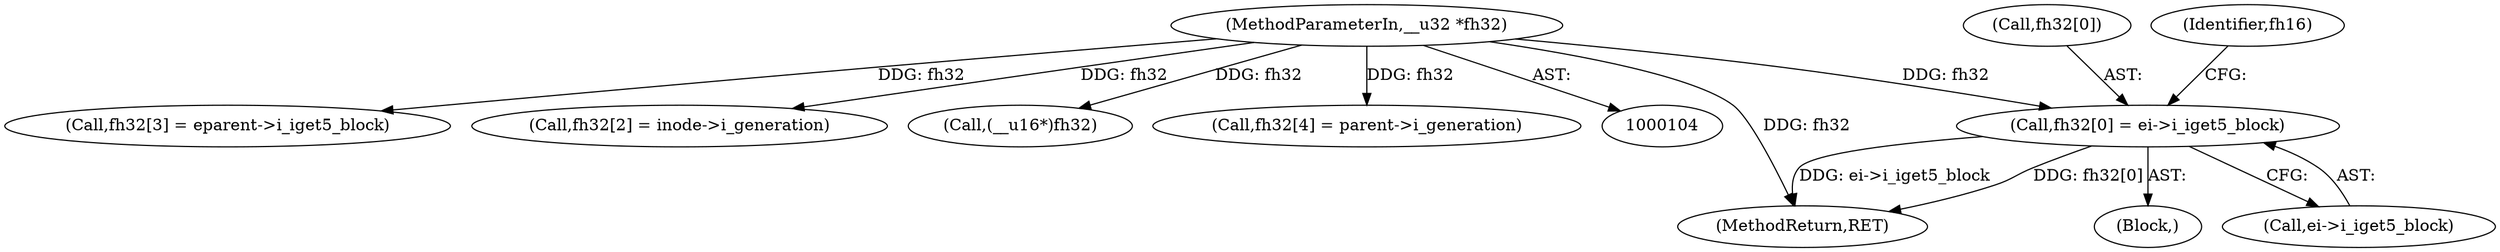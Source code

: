 digraph "0_linux_fe685aabf7c8c9f138e5ea900954d295bf229175@array" {
"1000158" [label="(Call,fh32[0] = ei->i_iget5_block)"];
"1000106" [label="(MethodParameterIn,__u32 *fh32)"];
"1000229" [label="(MethodReturn,RET)"];
"1000109" [label="(Block,)"];
"1000194" [label="(Call,fh32[3] = eparent->i_iget5_block)"];
"1000159" [label="(Call,fh32[0])"];
"1000106" [label="(MethodParameterIn,__u32 *fh32)"];
"1000179" [label="(Call,fh32[2] = inode->i_generation)"];
"1000162" [label="(Call,ei->i_iget5_block)"];
"1000167" [label="(Identifier,fh16)"];
"1000158" [label="(Call,fh32[0] = ei->i_iget5_block)"];
"1000127" [label="(Call,(__u16*)fh32)"];
"1000210" [label="(Call,fh32[4] = parent->i_generation)"];
"1000158" -> "1000109"  [label="AST: "];
"1000158" -> "1000162"  [label="CFG: "];
"1000159" -> "1000158"  [label="AST: "];
"1000162" -> "1000158"  [label="AST: "];
"1000167" -> "1000158"  [label="CFG: "];
"1000158" -> "1000229"  [label="DDG: fh32[0]"];
"1000158" -> "1000229"  [label="DDG: ei->i_iget5_block"];
"1000106" -> "1000158"  [label="DDG: fh32"];
"1000106" -> "1000104"  [label="AST: "];
"1000106" -> "1000229"  [label="DDG: fh32"];
"1000106" -> "1000127"  [label="DDG: fh32"];
"1000106" -> "1000179"  [label="DDG: fh32"];
"1000106" -> "1000194"  [label="DDG: fh32"];
"1000106" -> "1000210"  [label="DDG: fh32"];
}
